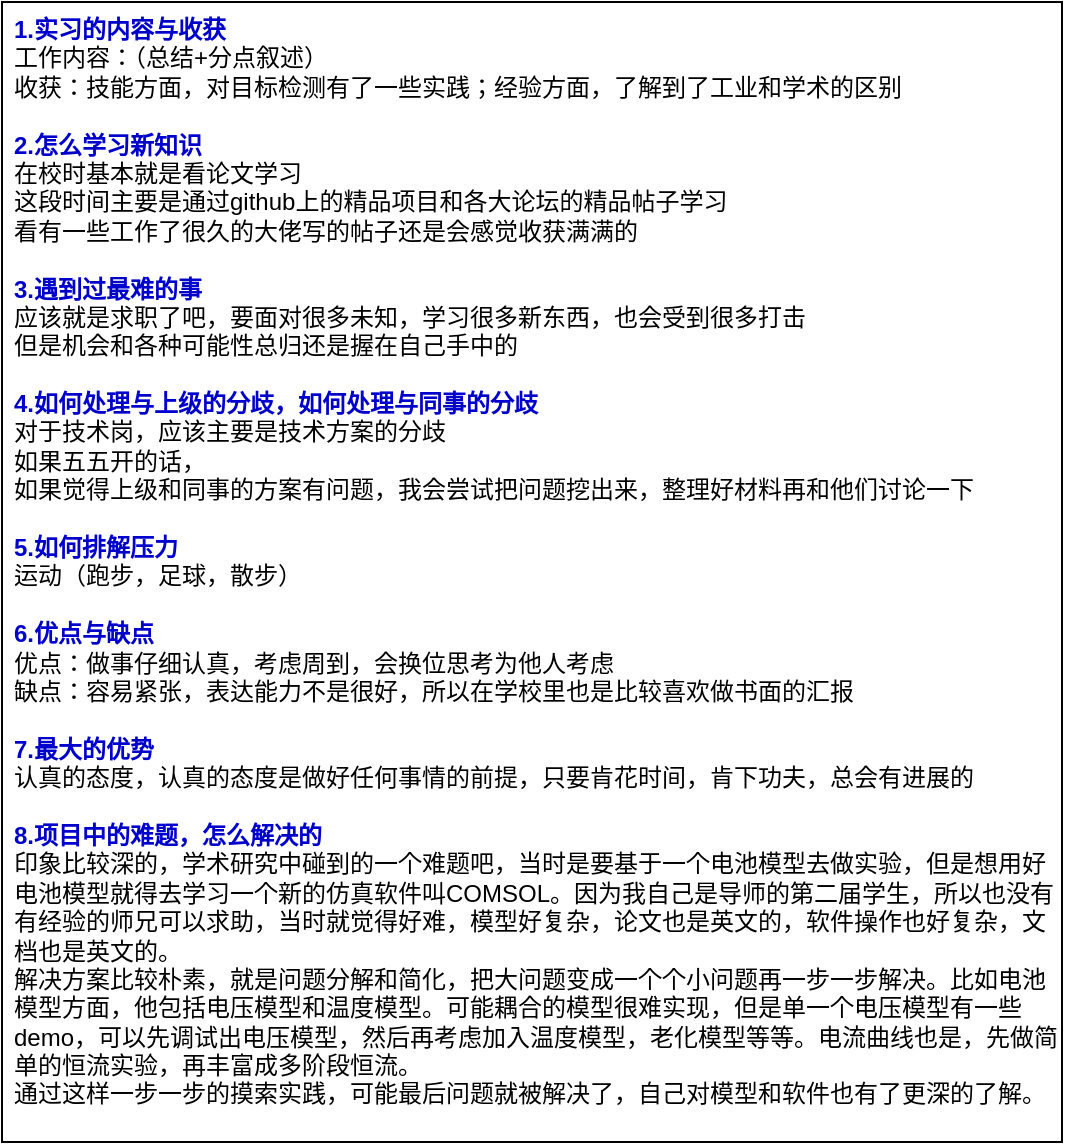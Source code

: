 <mxfile version="24.7.8">
  <diagram name="第 1 页" id="Rx1fUuhY_IRhLyzXzS_3">
    <mxGraphModel dx="1192" dy="433" grid="1" gridSize="10" guides="1" tooltips="1" connect="1" arrows="1" fold="1" page="0" pageScale="1" pageWidth="827" pageHeight="1169" math="0" shadow="0">
      <root>
        <mxCell id="0" />
        <mxCell id="1" parent="0" />
        <mxCell id="AXEMRqHJ4q1Q8EE62VlG-1" value="&lt;font color=&quot;#0000cc&quot;&gt;&lt;b&gt;1.实习的内容与收获&lt;/b&gt;&lt;/font&gt;&lt;div&gt;工作内容：（总结+分点叙述）&lt;/div&gt;&lt;div&gt;收获：&lt;span style=&quot;background-color: initial;&quot;&gt;技能方面，对目标检测有了一些实践；&lt;/span&gt;&lt;span style=&quot;background-color: initial;&quot;&gt;经验方面，了解到了工业和学术的区别&lt;/span&gt;&lt;/div&gt;&lt;div&gt;&lt;br&gt;&lt;/div&gt;&lt;div&gt;&lt;font color=&quot;#0000cc&quot;&gt;&lt;b&gt;2.怎么学习新知识&lt;/b&gt;&lt;/font&gt;&lt;/div&gt;&lt;div&gt;在校时基本就是看论文学习&lt;/div&gt;&lt;div&gt;这段时间主要是通过github上的精品项目和各大论坛的精品帖子学习&lt;/div&gt;&lt;div&gt;看有一些工作了很久的大佬写的帖子还是会感觉收获满满的&lt;/div&gt;&lt;div&gt;&lt;br&gt;&lt;/div&gt;&lt;div&gt;&lt;font color=&quot;#0000cc&quot;&gt;&lt;b&gt;3.遇到过最难的事&lt;/b&gt;&lt;/font&gt;&lt;/div&gt;&lt;div&gt;应该就是求职了吧，要面对很多未知，学习很多新东西，也会受到很多打击&lt;/div&gt;&lt;div&gt;但是机会和各种可能性总归还是握在自己手中的&lt;/div&gt;&lt;div&gt;&lt;br&gt;&lt;/div&gt;&lt;div&gt;&lt;font color=&quot;#0000cc&quot;&gt;&lt;b&gt;4.如何处理与上级的分歧，如何处理与同事的分歧&lt;/b&gt;&lt;/font&gt;&lt;/div&gt;&lt;div&gt;对于技术岗，应该主要是技术方案的分歧&lt;/div&gt;&lt;div&gt;如果五五开的话，&lt;/div&gt;&lt;div&gt;如果觉得上级和同事的方案有问题，我会尝试把问题挖出来，整理好材料再和他们讨论一下&lt;/div&gt;&lt;div&gt;&lt;br&gt;&lt;/div&gt;&lt;div&gt;&lt;font color=&quot;#0000cc&quot;&gt;&lt;b&gt;5.如何排解压力&lt;/b&gt;&lt;/font&gt;&lt;/div&gt;&lt;div&gt;运动（跑步，足球，散步）&lt;/div&gt;&lt;div&gt;&lt;br&gt;&lt;/div&gt;&lt;div&gt;&lt;font color=&quot;#0000cc&quot;&gt;&lt;b&gt;6.优点与缺点&lt;/b&gt;&lt;/font&gt;&lt;/div&gt;&lt;div&gt;优点：做事仔细认真，考虑周到，会换位思考为他人考虑&lt;/div&gt;&lt;div&gt;缺点：容易紧张，表达能力不是很好，所以在学校里也是比较喜欢做书面的汇报&lt;/div&gt;&lt;div&gt;&lt;br&gt;&lt;/div&gt;&lt;div&gt;&lt;font color=&quot;#0000cc&quot;&gt;&lt;b&gt;7.最大的优势&lt;/b&gt;&lt;/font&gt;&lt;/div&gt;&lt;div&gt;认真的态度，认真的态度是做好任何事情的前提，只要肯花时间，肯下功夫，总会有进展的&lt;/div&gt;&lt;div&gt;&lt;br&gt;&lt;/div&gt;&lt;div&gt;&lt;font color=&quot;#0000cc&quot;&gt;&lt;b&gt;8.项目中的难题，怎么解决的&lt;/b&gt;&lt;/font&gt;&lt;/div&gt;&lt;div&gt;印象比较深的，学术研究中碰到的一个难题吧，当时是要基于一个电池模型去做实验，但是想用好电池模型就得去学习一个新的仿真软件叫COMSOL。因为我自己是导师的第二届学生，所以也没有有经验的师兄可以求助，当时就觉得好难，模型好复杂，论文也是英文的，软件操作也好复杂，文档也是英文的。&lt;/div&gt;&lt;div&gt;解决方案比较朴素，就是问题分解和简化，把大问题变成一个个小问题再一步一步解决。比如电池模型方面，他包括电压模型和温度模型。可能耦合的模型很难实现，但是单一个电压模型有一些demo，可以先调试出电压模型，然后再考虑加入温度模型，老化模型等等。电流曲线也是，先做简单的恒流实验，再丰富成多阶段恒流。&lt;/div&gt;&lt;div&gt;通过这样一步一步的摸索实践，可能最后问题就被解决了，自己对模型和软件也有了更深的了解。&lt;/div&gt;&lt;div&gt;&lt;br&gt;&lt;/div&gt;" style="rounded=0;whiteSpace=wrap;html=1;align=left;verticalAlign=top;spacingLeft=4;" vertex="1" parent="1">
          <mxGeometry x="-320" y="90" width="530" height="570" as="geometry" />
        </mxCell>
      </root>
    </mxGraphModel>
  </diagram>
</mxfile>

